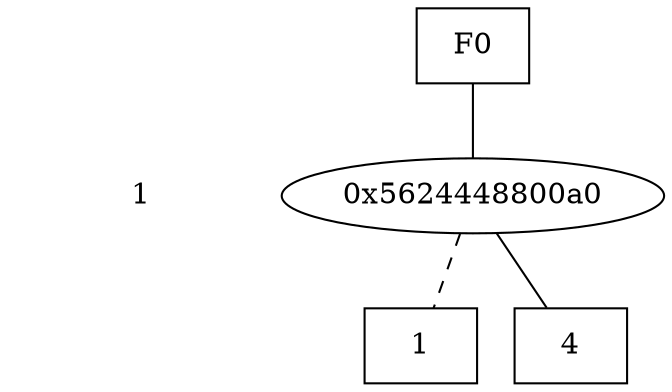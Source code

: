 digraph "DD" {
size = "7.5,10"
center = true;
edge [dir = none];
{ node [shape = plaintext];
  edge [style = invis];
  "CONST NODES" [style = invis];
" 1 " -> "CONST NODES"; 
}
{ rank = same; node [shape = box]; edge [style = invis];
"F0"; }
{ rank = same; " 1 ";
"0x5624448800a0";
}
{ rank = same; "CONST NODES";
{ node [shape = box]; "0x56244487fd80";
"0x562444880020";
}
}
"F0" -> "0x5624448800a0" [style = solid];
"0x5624448800a0" -> "0x562444880020";
"0x5624448800a0" -> "0x56244487fd80" [style = dashed];
"0x56244487fd80" [label = "1"];
"0x562444880020" [label = "4"];
}
